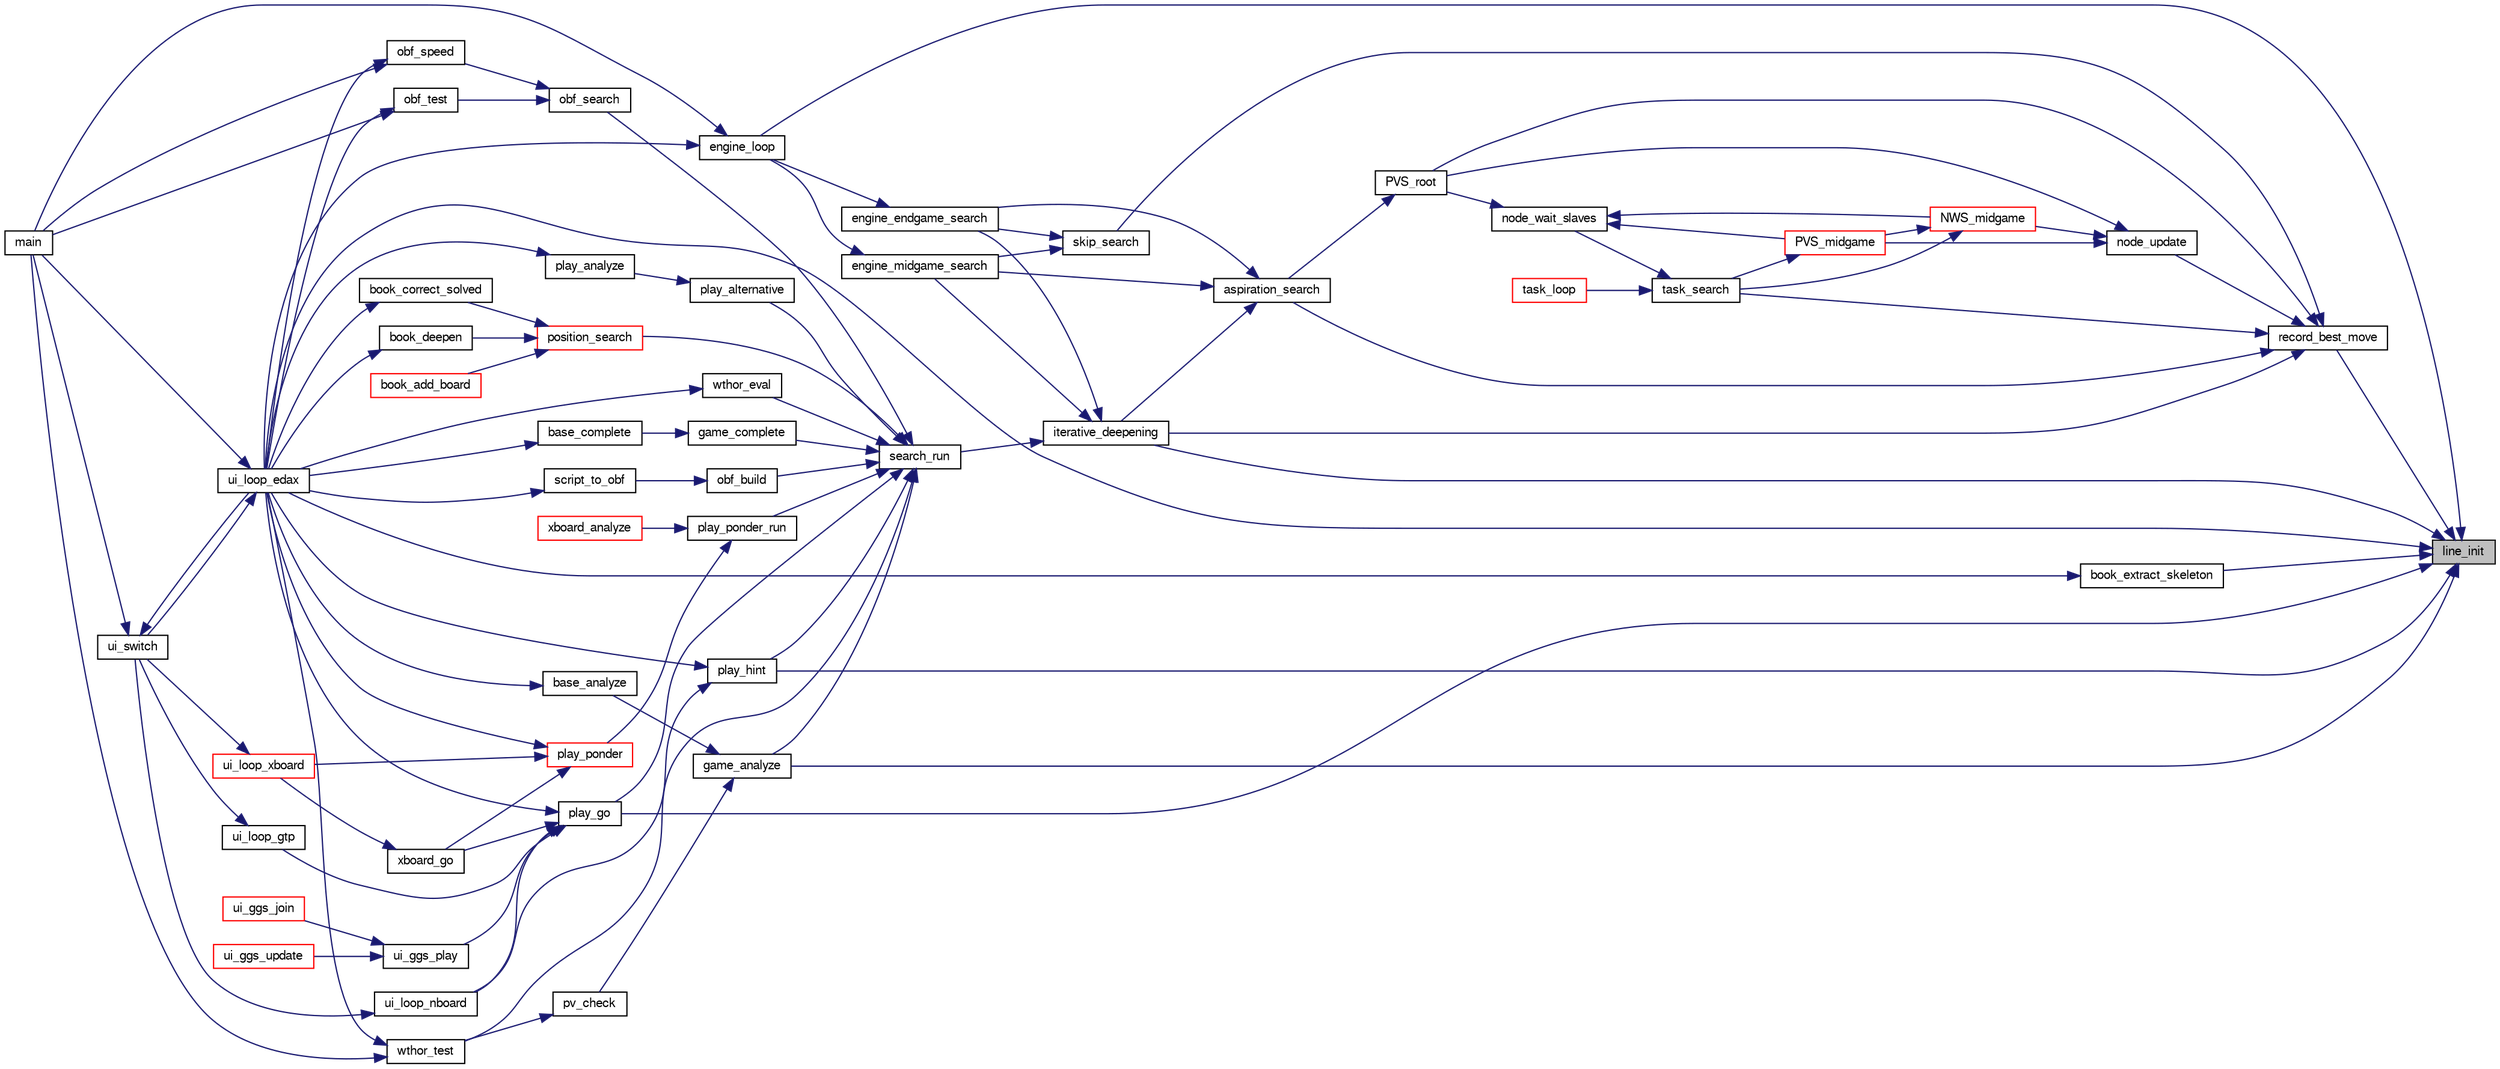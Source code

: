 digraph "line_init"
{
 // LATEX_PDF_SIZE
  bgcolor="transparent";
  edge [fontname="FreeSans",fontsize="10",labelfontname="FreeSans",labelfontsize="10"];
  node [fontname="FreeSans",fontsize="10",shape=record];
  rankdir="RL";
  Node1 [label="line_init",height=0.2,width=0.4,color="black", fillcolor="grey75", style="filled", fontcolor="black",tooltip="Initialize a sequence of moves."];
  Node1 -> Node2 [dir="back",color="midnightblue",fontsize="10",style="solid",fontname="FreeSans"];
  Node2 [label="book_extract_skeleton",height=0.2,width=0.4,color="black",URL="$book_8c.html#acf1637f23cf5986972b991bcad5c20d8",tooltip="Extract book draws to a game base."];
  Node2 -> Node3 [dir="back",color="midnightblue",fontsize="10",style="solid",fontname="FreeSans"];
  Node3 [label="ui_loop_edax",height=0.2,width=0.4,color="black",URL="$edax_8c.html#a2354b96c7688bae32bedb6203d672f50",tooltip="Loop event."];
  Node3 -> Node4 [dir="back",color="midnightblue",fontsize="10",style="solid",fontname="FreeSans"];
  Node4 [label="main",height=0.2,width=0.4,color="black",URL="$main_8c.html#a3c04138a5bfe5d72780bb7e82a18e627",tooltip="edax main function."];
  Node3 -> Node5 [dir="back",color="midnightblue",fontsize="10",style="solid",fontname="FreeSans"];
  Node5 [label="ui_switch",height=0.2,width=0.4,color="black",URL="$ui_8c.html#a4234d6b0fd690186ef0ec2fc2eba2d4d",tooltip="Switch between different User Interface."];
  Node5 -> Node4 [dir="back",color="midnightblue",fontsize="10",style="solid",fontname="FreeSans"];
  Node5 -> Node3 [dir="back",color="midnightblue",fontsize="10",style="solid",fontname="FreeSans"];
  Node1 -> Node6 [dir="back",color="midnightblue",fontsize="10",style="solid",fontname="FreeSans"];
  Node6 [label="engine_loop",height=0.2,width=0.4,color="black",URL="$cassio_8c.html#a3c5b977358cdb105de103ac2c2829f01",tooltip="Loop event."];
  Node6 -> Node4 [dir="back",color="midnightblue",fontsize="10",style="solid",fontname="FreeSans"];
  Node6 -> Node3 [dir="back",color="midnightblue",fontsize="10",style="solid",fontname="FreeSans"];
  Node1 -> Node7 [dir="back",color="midnightblue",fontsize="10",style="solid",fontname="FreeSans"];
  Node7 [label="game_analyze",height=0.2,width=0.4,color="black",URL="$game_8c.html#a17775ff0efa3d8592bed935dedb31a45",tooltip="Analyze an endgame."];
  Node7 -> Node8 [dir="back",color="midnightblue",fontsize="10",style="solid",fontname="FreeSans"];
  Node8 [label="base_analyze",height=0.2,width=0.4,color="black",URL="$base_8c.html#a130adf3915feeb8dd21edd8c715c220f",tooltip="Base analysis."];
  Node8 -> Node3 [dir="back",color="midnightblue",fontsize="10",style="solid",fontname="FreeSans"];
  Node7 -> Node9 [dir="back",color="midnightblue",fontsize="10",style="solid",fontname="FreeSans"];
  Node9 [label="pv_check",height=0.2,width=0.4,color="black",URL="$base_8c.html#ae5fd96b2c5fc0853715832158d172eb0",tooltip="Verify that a PV does not contain errors."];
  Node9 -> Node10 [dir="back",color="midnightblue",fontsize="10",style="solid",fontname="FreeSans"];
  Node10 [label="wthor_test",height=0.2,width=0.4,color="black",URL="$base_8c.html#acd4aaf9717e79148da6c763b1c022016",tooltip="Test Search with a wthor base."];
  Node10 -> Node4 [dir="back",color="midnightblue",fontsize="10",style="solid",fontname="FreeSans"];
  Node10 -> Node3 [dir="back",color="midnightblue",fontsize="10",style="solid",fontname="FreeSans"];
  Node1 -> Node11 [dir="back",color="midnightblue",fontsize="10",style="solid",fontname="FreeSans"];
  Node11 [label="iterative_deepening",height=0.2,width=0.4,color="black",URL="$root_8c.html#a0e77250a21e5f5d70917a5356c22f5f3",tooltip="Iterative deepening."];
  Node11 -> Node12 [dir="back",color="midnightblue",fontsize="10",style="solid",fontname="FreeSans"];
  Node12 [label="engine_endgame_search",height=0.2,width=0.4,color="black",URL="$cassio_8c.html#a59118e647ced4f05560b431b30ad73b9",tooltip="Endgame search."];
  Node12 -> Node6 [dir="back",color="midnightblue",fontsize="10",style="solid",fontname="FreeSans"];
  Node11 -> Node13 [dir="back",color="midnightblue",fontsize="10",style="solid",fontname="FreeSans"];
  Node13 [label="engine_midgame_search",height=0.2,width=0.4,color="black",URL="$cassio_8c.html#a71ebe2bfb187238a48c94edd82cb3024",tooltip="Midgame search."];
  Node13 -> Node6 [dir="back",color="midnightblue",fontsize="10",style="solid",fontname="FreeSans"];
  Node11 -> Node14 [dir="back",color="midnightblue",fontsize="10",style="solid",fontname="FreeSans"];
  Node14 [label="search_run",height=0.2,width=0.4,color="black",URL="$root_8c.html#ae8b727693fc7a90e504bd8abec158c84",tooltip="Search the bestmove of a given board."];
  Node14 -> Node7 [dir="back",color="midnightblue",fontsize="10",style="solid",fontname="FreeSans"];
  Node14 -> Node15 [dir="back",color="midnightblue",fontsize="10",style="solid",fontname="FreeSans"];
  Node15 [label="game_complete",height=0.2,width=0.4,color="black",URL="$game_8c.html#a2478745958cb21430866a4ea503274df",tooltip="Terminate an unfinished game."];
  Node15 -> Node16 [dir="back",color="midnightblue",fontsize="10",style="solid",fontname="FreeSans"];
  Node16 [label="base_complete",height=0.2,width=0.4,color="black",URL="$base_8c.html#a2aaa6c7fc6111edcd85b623bcd217180",tooltip="Base analysis."];
  Node16 -> Node3 [dir="back",color="midnightblue",fontsize="10",style="solid",fontname="FreeSans"];
  Node14 -> Node17 [dir="back",color="midnightblue",fontsize="10",style="solid",fontname="FreeSans"];
  Node17 [label="obf_build",height=0.2,width=0.4,color="black",URL="$obftest_8c.html#a6ed0f135c4cf4021e18eb1a965a72bfa",tooltip="Build an OBF structure."];
  Node17 -> Node18 [dir="back",color="midnightblue",fontsize="10",style="solid",fontname="FreeSans"];
  Node18 [label="script_to_obf",height=0.2,width=0.4,color="black",URL="$obftest_8c.html#ad1bc6f7d32d2b1775f5e91f2d2e0f8b8",tooltip="Build an OBF file from a Script file."];
  Node18 -> Node3 [dir="back",color="midnightblue",fontsize="10",style="solid",fontname="FreeSans"];
  Node14 -> Node19 [dir="back",color="midnightblue",fontsize="10",style="solid",fontname="FreeSans"];
  Node19 [label="obf_search",height=0.2,width=0.4,color="black",URL="$obftest_8c.html#ab9783a5ca8dc9d2b69ed9ae61945bbfb",tooltip="Analyze an OBF structure."];
  Node19 -> Node20 [dir="back",color="midnightblue",fontsize="10",style="solid",fontname="FreeSans"];
  Node20 [label="obf_speed",height=0.2,width=0.4,color="black",URL="$obftest_8c.html#a07fd9cdb993c22a9de285e054331e4e4",tooltip="Test edax speed by running for at least 1 minutes on problems deeper and deeper."];
  Node20 -> Node4 [dir="back",color="midnightblue",fontsize="10",style="solid",fontname="FreeSans"];
  Node20 -> Node3 [dir="back",color="midnightblue",fontsize="10",style="solid",fontname="FreeSans"];
  Node19 -> Node21 [dir="back",color="midnightblue",fontsize="10",style="solid",fontname="FreeSans"];
  Node21 [label="obf_test",height=0.2,width=0.4,color="black",URL="$obftest_8c.html#af8974909ba686b74a0620bdcc7ef5f81",tooltip="Test an OBF file."];
  Node21 -> Node4 [dir="back",color="midnightblue",fontsize="10",style="solid",fontname="FreeSans"];
  Node21 -> Node3 [dir="back",color="midnightblue",fontsize="10",style="solid",fontname="FreeSans"];
  Node14 -> Node22 [dir="back",color="midnightblue",fontsize="10",style="solid",fontname="FreeSans"];
  Node22 [label="play_alternative",height=0.2,width=0.4,color="black",URL="$play_8c.html#ab220e1e3acf69015cd2e2b32abbdbaae",tooltip="Seek for the best alternative move."];
  Node22 -> Node23 [dir="back",color="midnightblue",fontsize="10",style="solid",fontname="FreeSans"];
  Node23 [label="play_analyze",height=0.2,width=0.4,color="black",URL="$play_8c.html#a32624a895b8cf4ec475a8de0ee5df3a1",tooltip="Analyze a played game."];
  Node23 -> Node3 [dir="back",color="midnightblue",fontsize="10",style="solid",fontname="FreeSans"];
  Node14 -> Node24 [dir="back",color="midnightblue",fontsize="10",style="solid",fontname="FreeSans"];
  Node24 [label="play_go",height=0.2,width=0.4,color="black",URL="$play_8c.html#aeba64a0b6660a04cff93da447da3f746",tooltip="Start thinking."];
  Node24 -> Node25 [dir="back",color="midnightblue",fontsize="10",style="solid",fontname="FreeSans"];
  Node25 [label="ui_ggs_play",height=0.2,width=0.4,color="black",URL="$ggs_8c.html#a55704d516945d0fc38a4aae02fca1bfe",tooltip="ui_ggs_play"];
  Node25 -> Node26 [dir="back",color="midnightblue",fontsize="10",style="solid",fontname="FreeSans"];
  Node26 [label="ui_ggs_join",height=0.2,width=0.4,color="red",URL="$ggs_8c.html#afc8b9c7d5dd5c68bdabac6790ff83aff",tooltip="ui_ggs_join"];
  Node25 -> Node28 [dir="back",color="midnightblue",fontsize="10",style="solid",fontname="FreeSans"];
  Node28 [label="ui_ggs_update",height=0.2,width=0.4,color="red",URL="$ggs_8c.html#add208abcf5430b768477f3ea02a2b139",tooltip="ui_ggs_update"];
  Node24 -> Node3 [dir="back",color="midnightblue",fontsize="10",style="solid",fontname="FreeSans"];
  Node24 -> Node29 [dir="back",color="midnightblue",fontsize="10",style="solid",fontname="FreeSans"];
  Node29 [label="ui_loop_gtp",height=0.2,width=0.4,color="black",URL="$gtp_8c.html#aa036470059be60da73acd63418093e1e",tooltip="Loop event."];
  Node29 -> Node5 [dir="back",color="midnightblue",fontsize="10",style="solid",fontname="FreeSans"];
  Node24 -> Node30 [dir="back",color="midnightblue",fontsize="10",style="solid",fontname="FreeSans"];
  Node30 [label="ui_loop_nboard",height=0.2,width=0.4,color="black",URL="$nboard_8c.html#a13ec69450a157e8cbf526b11d1a27be6",tooltip="Loop event."];
  Node30 -> Node5 [dir="back",color="midnightblue",fontsize="10",style="solid",fontname="FreeSans"];
  Node24 -> Node31 [dir="back",color="midnightblue",fontsize="10",style="solid",fontname="FreeSans"];
  Node31 [label="xboard_go",height=0.2,width=0.4,color="black",URL="$xboard_8c.html#ac3cbe43d38c75f78ef60f463f91bf3fe",tooltip=" "];
  Node31 -> Node32 [dir="back",color="midnightblue",fontsize="10",style="solid",fontname="FreeSans"];
  Node32 [label="ui_loop_xboard",height=0.2,width=0.4,color="red",URL="$ui_8h.html#af80ec70d3d08eb4c17c84d3997aaba0f",tooltip="Loop event."];
  Node32 -> Node5 [dir="back",color="midnightblue",fontsize="10",style="solid",fontname="FreeSans"];
  Node14 -> Node34 [dir="back",color="midnightblue",fontsize="10",style="solid",fontname="FreeSans"];
  Node34 [label="play_hint",height=0.2,width=0.4,color="black",URL="$play_8c.html#a331a1824215c3c7be0241fe0e2d4da57",tooltip="Start thinking."];
  Node34 -> Node3 [dir="back",color="midnightblue",fontsize="10",style="solid",fontname="FreeSans"];
  Node34 -> Node30 [dir="back",color="midnightblue",fontsize="10",style="solid",fontname="FreeSans"];
  Node14 -> Node35 [dir="back",color="midnightblue",fontsize="10",style="solid",fontname="FreeSans"];
  Node35 [label="play_ponder_run",height=0.2,width=0.4,color="black",URL="$play_8c.html#a6a826d8e8634b46e269daeed05de785c",tooltip="do ponderation."];
  Node35 -> Node36 [dir="back",color="midnightblue",fontsize="10",style="solid",fontname="FreeSans"];
  Node36 [label="play_ponder",height=0.2,width=0.4,color="red",URL="$play_8c.html#a391455b9715193a13afe7d863734893f",tooltip="Ponder."];
  Node36 -> Node3 [dir="back",color="midnightblue",fontsize="10",style="solid",fontname="FreeSans"];
  Node36 -> Node32 [dir="back",color="midnightblue",fontsize="10",style="solid",fontname="FreeSans"];
  Node36 -> Node31 [dir="back",color="midnightblue",fontsize="10",style="solid",fontname="FreeSans"];
  Node35 -> Node38 [dir="back",color="midnightblue",fontsize="10",style="solid",fontname="FreeSans"];
  Node38 [label="xboard_analyze",height=0.2,width=0.4,color="red",URL="$xboard_8c.html#a213bcf9938dc33b50c60576920dbecda",tooltip="Analyze."];
  Node14 -> Node39 [dir="back",color="midnightblue",fontsize="10",style="solid",fontname="FreeSans"];
  Node39 [label="position_search",height=0.2,width=0.4,color="red",URL="$book_8c.html#ad3b2686173649c214c8349e5e3da0aca",tooltip="Evaluate a position."];
  Node39 -> Node40 [dir="back",color="midnightblue",fontsize="10",style="solid",fontname="FreeSans"];
  Node40 [label="book_add_board",height=0.2,width=0.4,color="red",URL="$book_8c.html#a429dbc3a206062b05e0e9da5f6fd8452",tooltip="Add a position."];
  Node39 -> Node54 [dir="back",color="midnightblue",fontsize="10",style="solid",fontname="FreeSans"];
  Node54 [label="book_correct_solved",height=0.2,width=0.4,color="black",URL="$book_8c.html#a5d47bbd4e02ae5c77348337d33a5a5d1",tooltip="Correct wrong solved score in the book."];
  Node54 -> Node3 [dir="back",color="midnightblue",fontsize="10",style="solid",fontname="FreeSans"];
  Node39 -> Node55 [dir="back",color="midnightblue",fontsize="10",style="solid",fontname="FreeSans"];
  Node55 [label="book_deepen",height=0.2,width=0.4,color="black",URL="$book_8c.html#a3421ecf81896bfc86ffc3ebe851699c8",tooltip="Deepen a book."];
  Node55 -> Node3 [dir="back",color="midnightblue",fontsize="10",style="solid",fontname="FreeSans"];
  Node14 -> Node64 [dir="back",color="midnightblue",fontsize="10",style="solid",fontname="FreeSans"];
  Node64 [label="wthor_eval",height=0.2,width=0.4,color="black",URL="$base_8c.html#a86b72b1d7f3ee47ec62cbb618546ec70",tooltip="Test Eval with a wthor base."];
  Node64 -> Node3 [dir="back",color="midnightblue",fontsize="10",style="solid",fontname="FreeSans"];
  Node14 -> Node10 [dir="back",color="midnightblue",fontsize="10",style="solid",fontname="FreeSans"];
  Node1 -> Node24 [dir="back",color="midnightblue",fontsize="10",style="solid",fontname="FreeSans"];
  Node1 -> Node34 [dir="back",color="midnightblue",fontsize="10",style="solid",fontname="FreeSans"];
  Node1 -> Node65 [dir="back",color="midnightblue",fontsize="10",style="solid",fontname="FreeSans"];
  Node65 [label="record_best_move",height=0.2,width=0.4,color="black",URL="$root_8c.html#ae557ecf41efe8b033969349603c765e2",tooltip="Record best move."];
  Node65 -> Node66 [dir="back",color="midnightblue",fontsize="10",style="solid",fontname="FreeSans"];
  Node66 [label="aspiration_search",height=0.2,width=0.4,color="black",URL="$root_8c.html#ad7e7acc5e26be0248b45eff34678ee3b",tooltip="Aspiration window."];
  Node66 -> Node12 [dir="back",color="midnightblue",fontsize="10",style="solid",fontname="FreeSans"];
  Node66 -> Node13 [dir="back",color="midnightblue",fontsize="10",style="solid",fontname="FreeSans"];
  Node66 -> Node11 [dir="back",color="midnightblue",fontsize="10",style="solid",fontname="FreeSans"];
  Node65 -> Node11 [dir="back",color="midnightblue",fontsize="10",style="solid",fontname="FreeSans"];
  Node65 -> Node67 [dir="back",color="midnightblue",fontsize="10",style="solid",fontname="FreeSans"];
  Node67 [label="node_update",height=0.2,width=0.4,color="black",URL="$ybwc_8c.html#aaa3720f7191596fadf637ee6fddc8666",tooltip="Update a node."];
  Node67 -> Node68 [dir="back",color="midnightblue",fontsize="10",style="solid",fontname="FreeSans"];
  Node68 [label="NWS_midgame",height=0.2,width=0.4,color="red",URL="$midgame_8c.html#a124e89d53abb00ee28a9f3135b5682dc",tooltip="Evaluate a midgame position with a Null Window Search algorithm."];
  Node68 -> Node69 [dir="back",color="midnightblue",fontsize="10",style="solid",fontname="FreeSans"];
  Node69 [label="PVS_midgame",height=0.2,width=0.4,color="red",URL="$midgame_8c.html#a356424012da8237d13afb64450c0fb33",tooltip="Evaluate a position with a deep Principal Variation Search algorithm."];
  Node69 -> Node72 [dir="back",color="midnightblue",fontsize="10",style="solid",fontname="FreeSans"];
  Node72 [label="task_search",height=0.2,width=0.4,color="black",URL="$ybwc_8c.html#aaa4fc1461e78cd5569318f9e19399e50",tooltip="A parallel search within a Task structure."];
  Node72 -> Node73 [dir="back",color="midnightblue",fontsize="10",style="solid",fontname="FreeSans"];
  Node73 [label="node_wait_slaves",height=0.2,width=0.4,color="black",URL="$ybwc_8c.html#a6cab65bf7dade2f8653a2e3276b89c78",tooltip="Wait for slaves termination."];
  Node73 -> Node68 [dir="back",color="midnightblue",fontsize="10",style="solid",fontname="FreeSans"];
  Node73 -> Node69 [dir="back",color="midnightblue",fontsize="10",style="solid",fontname="FreeSans"];
  Node73 -> Node71 [dir="back",color="midnightblue",fontsize="10",style="solid",fontname="FreeSans"];
  Node71 [label="PVS_root",height=0.2,width=0.4,color="black",URL="$root_8c.html#a1367650ce57b9632f862da187074edb7",tooltip="Principal Variation Search algorithm at the root of the tree."];
  Node71 -> Node66 [dir="back",color="midnightblue",fontsize="10",style="solid",fontname="FreeSans"];
  Node72 -> Node74 [dir="back",color="midnightblue",fontsize="10",style="solid",fontname="FreeSans"];
  Node74 [label="task_loop",height=0.2,width=0.4,color="red",URL="$ybwc_8c.html#a6b16943d9461c507b37a3228768e840d",tooltip="The main loop runned by a task."];
  Node68 -> Node72 [dir="back",color="midnightblue",fontsize="10",style="solid",fontname="FreeSans"];
  Node67 -> Node69 [dir="back",color="midnightblue",fontsize="10",style="solid",fontname="FreeSans"];
  Node67 -> Node71 [dir="back",color="midnightblue",fontsize="10",style="solid",fontname="FreeSans"];
  Node65 -> Node71 [dir="back",color="midnightblue",fontsize="10",style="solid",fontname="FreeSans"];
  Node65 -> Node83 [dir="back",color="midnightblue",fontsize="10",style="solid",fontname="FreeSans"];
  Node83 [label="skip_search",height=0.2,width=0.4,color="black",URL="$cassio_8c.html#a9d4678777a6a7d2828934b2c8f0dc182",tooltip="Check if a search has already been done here."];
  Node83 -> Node12 [dir="back",color="midnightblue",fontsize="10",style="solid",fontname="FreeSans"];
  Node83 -> Node13 [dir="back",color="midnightblue",fontsize="10",style="solid",fontname="FreeSans"];
  Node65 -> Node72 [dir="back",color="midnightblue",fontsize="10",style="solid",fontname="FreeSans"];
  Node1 -> Node3 [dir="back",color="midnightblue",fontsize="10",style="solid",fontname="FreeSans"];
}
